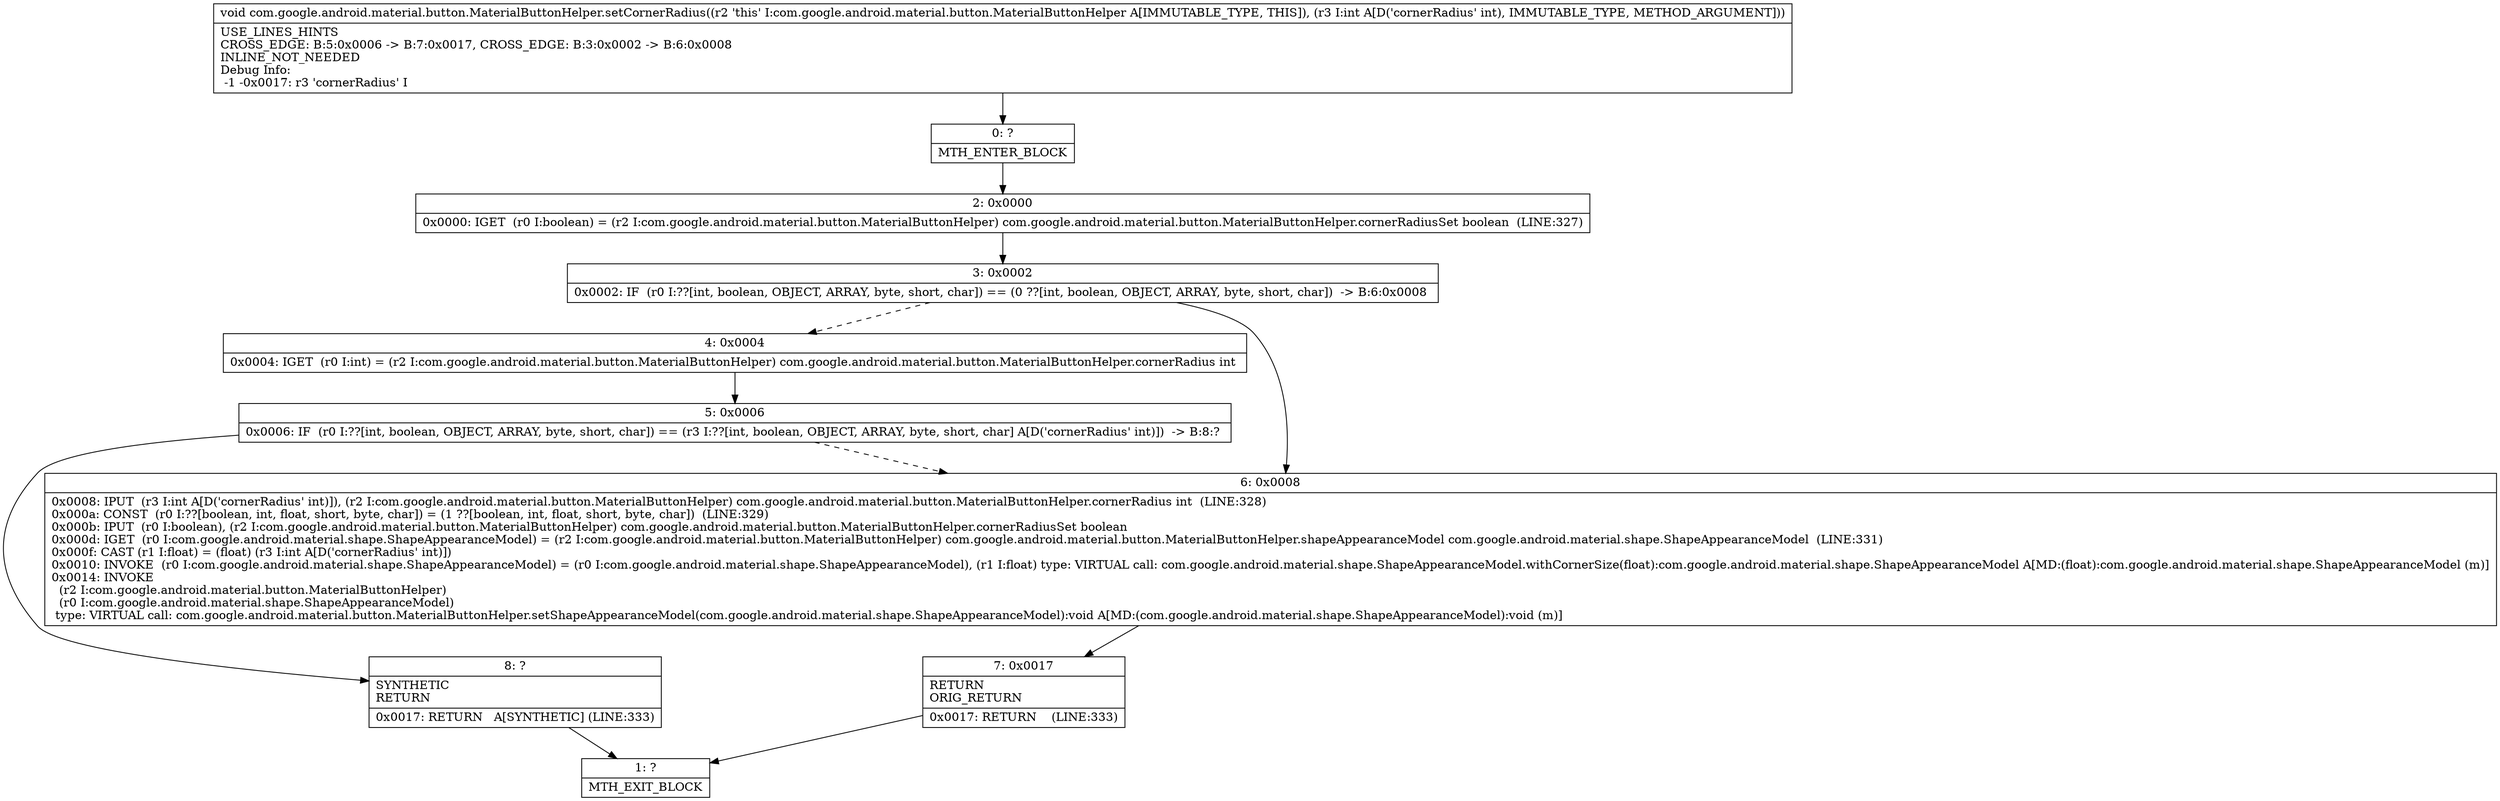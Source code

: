 digraph "CFG forcom.google.android.material.button.MaterialButtonHelper.setCornerRadius(I)V" {
Node_0 [shape=record,label="{0\:\ ?|MTH_ENTER_BLOCK\l}"];
Node_2 [shape=record,label="{2\:\ 0x0000|0x0000: IGET  (r0 I:boolean) = (r2 I:com.google.android.material.button.MaterialButtonHelper) com.google.android.material.button.MaterialButtonHelper.cornerRadiusSet boolean  (LINE:327)\l}"];
Node_3 [shape=record,label="{3\:\ 0x0002|0x0002: IF  (r0 I:??[int, boolean, OBJECT, ARRAY, byte, short, char]) == (0 ??[int, boolean, OBJECT, ARRAY, byte, short, char])  \-\> B:6:0x0008 \l}"];
Node_4 [shape=record,label="{4\:\ 0x0004|0x0004: IGET  (r0 I:int) = (r2 I:com.google.android.material.button.MaterialButtonHelper) com.google.android.material.button.MaterialButtonHelper.cornerRadius int \l}"];
Node_5 [shape=record,label="{5\:\ 0x0006|0x0006: IF  (r0 I:??[int, boolean, OBJECT, ARRAY, byte, short, char]) == (r3 I:??[int, boolean, OBJECT, ARRAY, byte, short, char] A[D('cornerRadius' int)])  \-\> B:8:? \l}"];
Node_8 [shape=record,label="{8\:\ ?|SYNTHETIC\lRETURN\l|0x0017: RETURN   A[SYNTHETIC] (LINE:333)\l}"];
Node_1 [shape=record,label="{1\:\ ?|MTH_EXIT_BLOCK\l}"];
Node_6 [shape=record,label="{6\:\ 0x0008|0x0008: IPUT  (r3 I:int A[D('cornerRadius' int)]), (r2 I:com.google.android.material.button.MaterialButtonHelper) com.google.android.material.button.MaterialButtonHelper.cornerRadius int  (LINE:328)\l0x000a: CONST  (r0 I:??[boolean, int, float, short, byte, char]) = (1 ??[boolean, int, float, short, byte, char])  (LINE:329)\l0x000b: IPUT  (r0 I:boolean), (r2 I:com.google.android.material.button.MaterialButtonHelper) com.google.android.material.button.MaterialButtonHelper.cornerRadiusSet boolean \l0x000d: IGET  (r0 I:com.google.android.material.shape.ShapeAppearanceModel) = (r2 I:com.google.android.material.button.MaterialButtonHelper) com.google.android.material.button.MaterialButtonHelper.shapeAppearanceModel com.google.android.material.shape.ShapeAppearanceModel  (LINE:331)\l0x000f: CAST (r1 I:float) = (float) (r3 I:int A[D('cornerRadius' int)]) \l0x0010: INVOKE  (r0 I:com.google.android.material.shape.ShapeAppearanceModel) = (r0 I:com.google.android.material.shape.ShapeAppearanceModel), (r1 I:float) type: VIRTUAL call: com.google.android.material.shape.ShapeAppearanceModel.withCornerSize(float):com.google.android.material.shape.ShapeAppearanceModel A[MD:(float):com.google.android.material.shape.ShapeAppearanceModel (m)]\l0x0014: INVOKE  \l  (r2 I:com.google.android.material.button.MaterialButtonHelper)\l  (r0 I:com.google.android.material.shape.ShapeAppearanceModel)\l type: VIRTUAL call: com.google.android.material.button.MaterialButtonHelper.setShapeAppearanceModel(com.google.android.material.shape.ShapeAppearanceModel):void A[MD:(com.google.android.material.shape.ShapeAppearanceModel):void (m)]\l}"];
Node_7 [shape=record,label="{7\:\ 0x0017|RETURN\lORIG_RETURN\l|0x0017: RETURN    (LINE:333)\l}"];
MethodNode[shape=record,label="{void com.google.android.material.button.MaterialButtonHelper.setCornerRadius((r2 'this' I:com.google.android.material.button.MaterialButtonHelper A[IMMUTABLE_TYPE, THIS]), (r3 I:int A[D('cornerRadius' int), IMMUTABLE_TYPE, METHOD_ARGUMENT]))  | USE_LINES_HINTS\lCROSS_EDGE: B:5:0x0006 \-\> B:7:0x0017, CROSS_EDGE: B:3:0x0002 \-\> B:6:0x0008\lINLINE_NOT_NEEDED\lDebug Info:\l  \-1 \-0x0017: r3 'cornerRadius' I\l}"];
MethodNode -> Node_0;Node_0 -> Node_2;
Node_2 -> Node_3;
Node_3 -> Node_4[style=dashed];
Node_3 -> Node_6;
Node_4 -> Node_5;
Node_5 -> Node_6[style=dashed];
Node_5 -> Node_8;
Node_8 -> Node_1;
Node_6 -> Node_7;
Node_7 -> Node_1;
}

